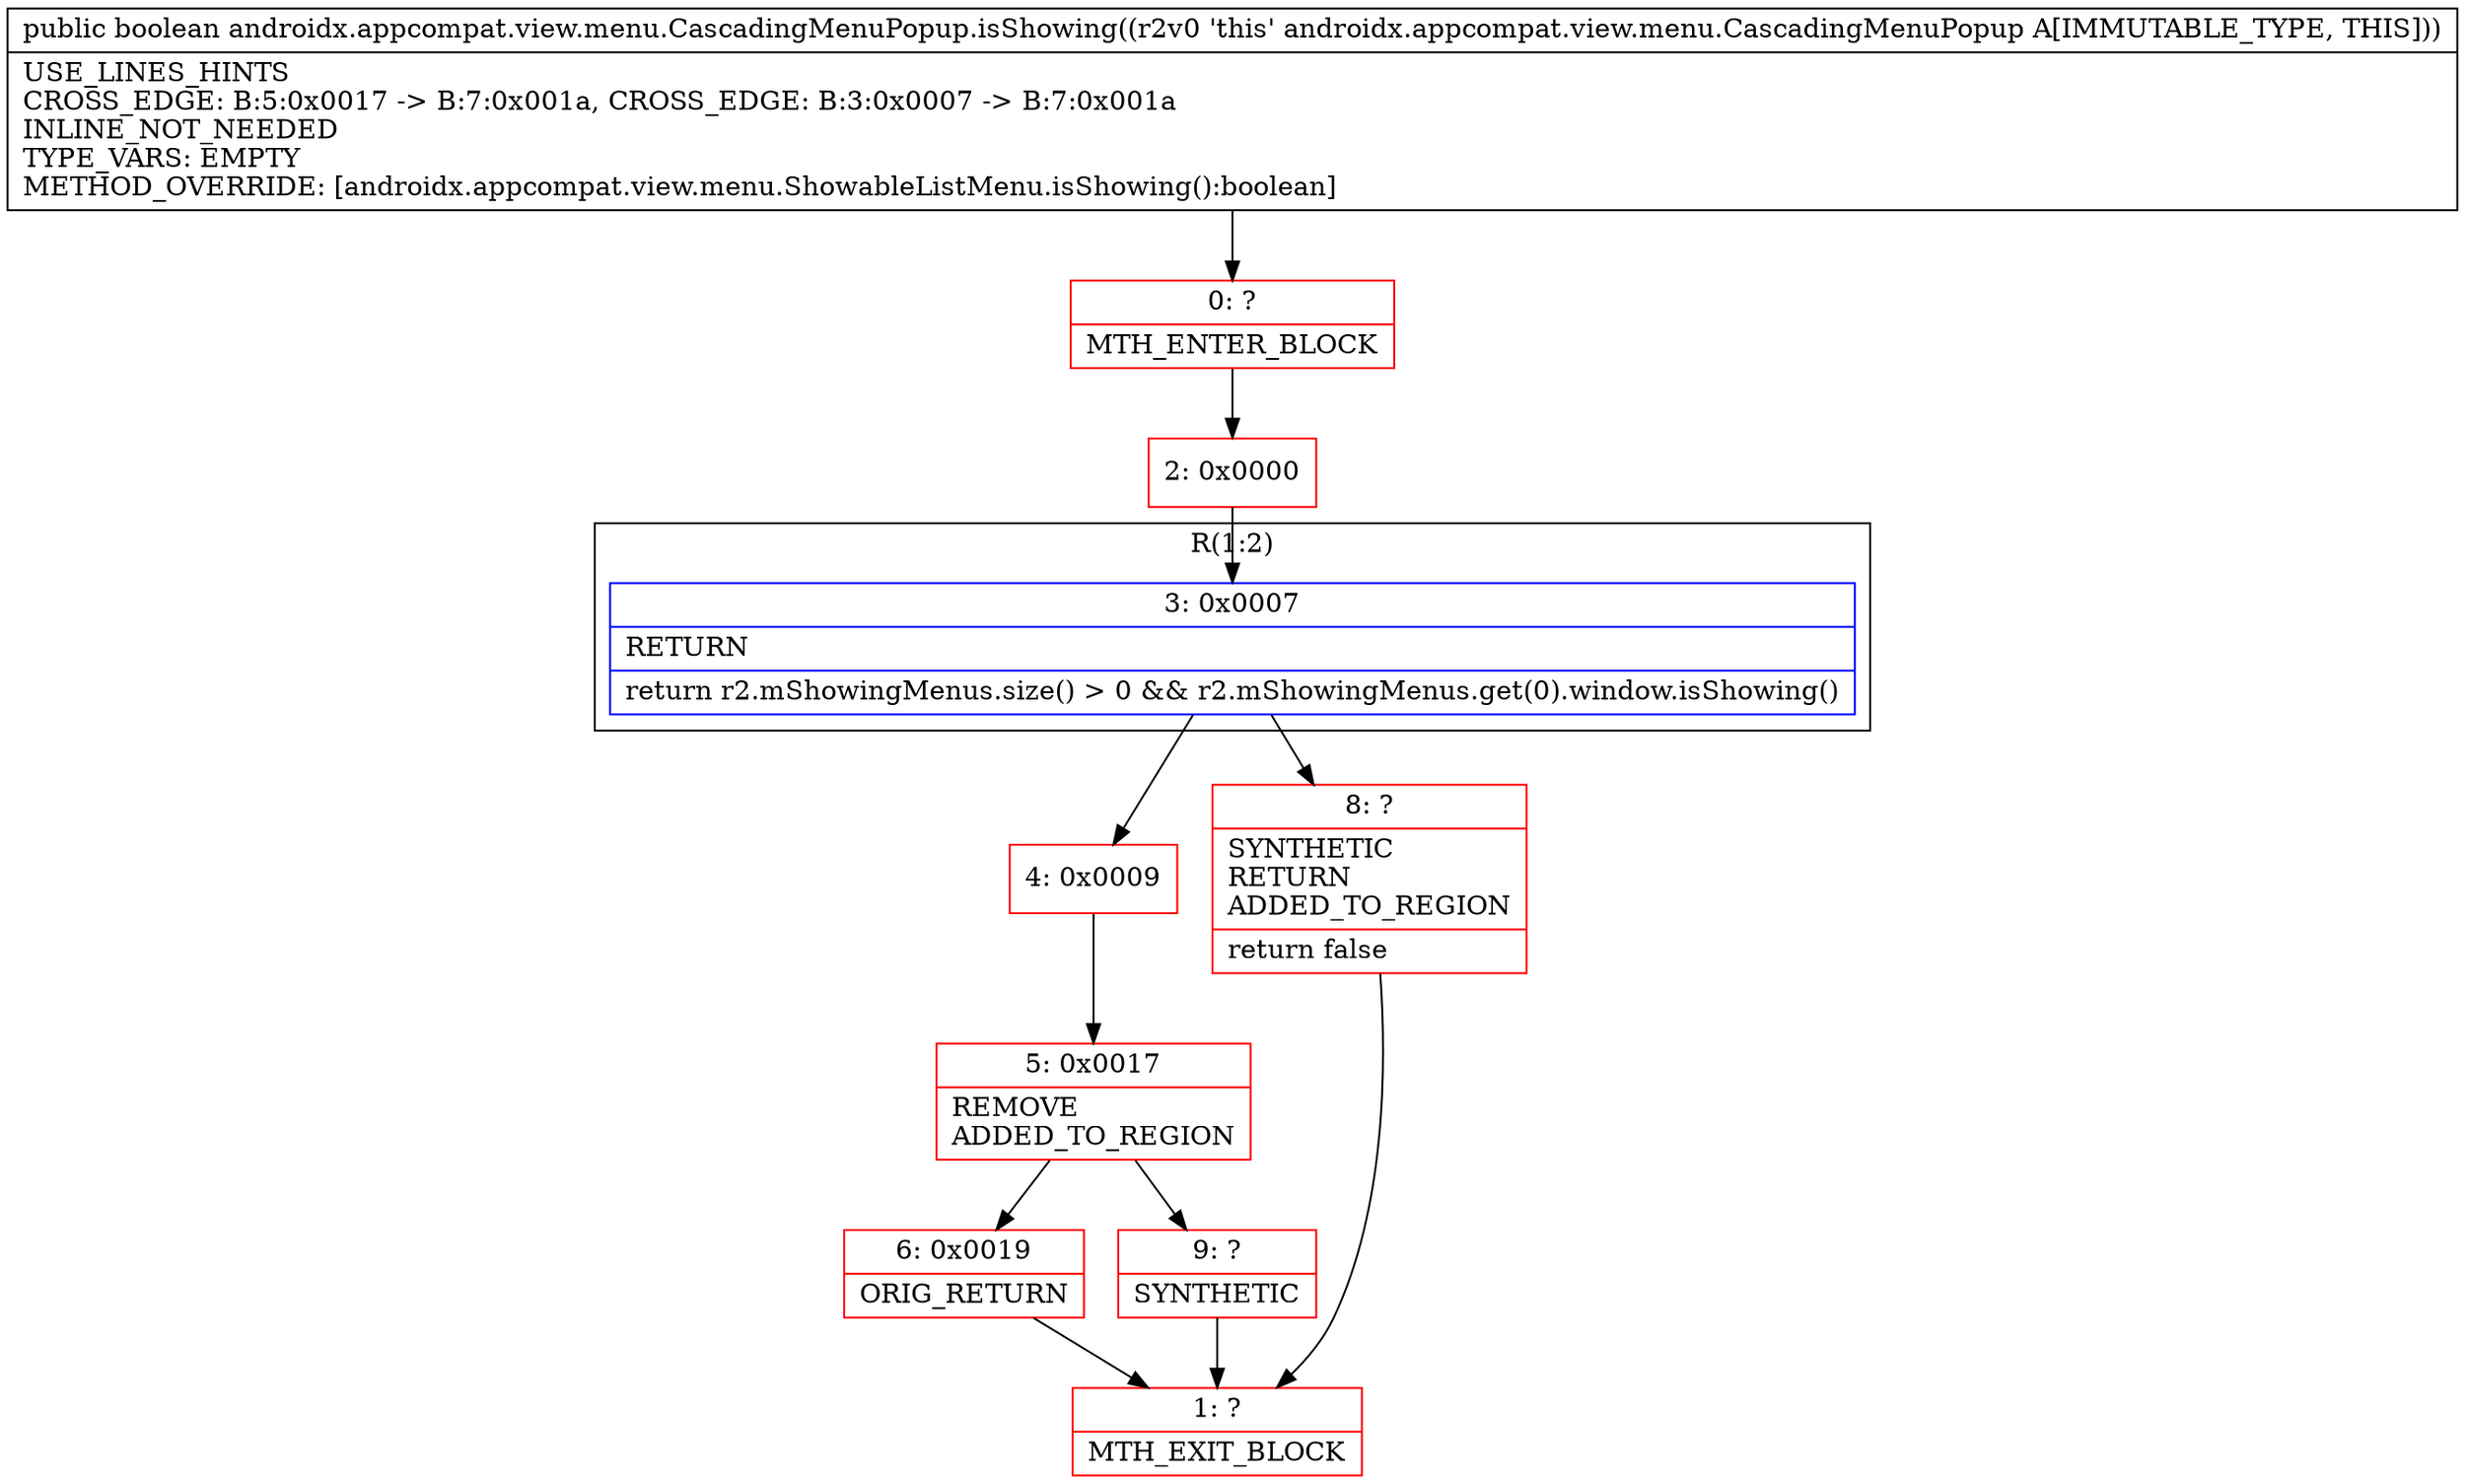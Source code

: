 digraph "CFG forandroidx.appcompat.view.menu.CascadingMenuPopup.isShowing()Z" {
subgraph cluster_Region_685562518 {
label = "R(1:2)";
node [shape=record,color=blue];
Node_3 [shape=record,label="{3\:\ 0x0007|RETURN\l|return r2.mShowingMenus.size() \> 0 && r2.mShowingMenus.get(0).window.isShowing()\l}"];
}
Node_0 [shape=record,color=red,label="{0\:\ ?|MTH_ENTER_BLOCK\l}"];
Node_2 [shape=record,color=red,label="{2\:\ 0x0000}"];
Node_4 [shape=record,color=red,label="{4\:\ 0x0009}"];
Node_5 [shape=record,color=red,label="{5\:\ 0x0017|REMOVE\lADDED_TO_REGION\l}"];
Node_6 [shape=record,color=red,label="{6\:\ 0x0019|ORIG_RETURN\l}"];
Node_1 [shape=record,color=red,label="{1\:\ ?|MTH_EXIT_BLOCK\l}"];
Node_9 [shape=record,color=red,label="{9\:\ ?|SYNTHETIC\l}"];
Node_8 [shape=record,color=red,label="{8\:\ ?|SYNTHETIC\lRETURN\lADDED_TO_REGION\l|return false\l}"];
MethodNode[shape=record,label="{public boolean androidx.appcompat.view.menu.CascadingMenuPopup.isShowing((r2v0 'this' androidx.appcompat.view.menu.CascadingMenuPopup A[IMMUTABLE_TYPE, THIS]))  | USE_LINES_HINTS\lCROSS_EDGE: B:5:0x0017 \-\> B:7:0x001a, CROSS_EDGE: B:3:0x0007 \-\> B:7:0x001a\lINLINE_NOT_NEEDED\lTYPE_VARS: EMPTY\lMETHOD_OVERRIDE: [androidx.appcompat.view.menu.ShowableListMenu.isShowing():boolean]\l}"];
MethodNode -> Node_0;Node_3 -> Node_4;
Node_3 -> Node_8;
Node_0 -> Node_2;
Node_2 -> Node_3;
Node_4 -> Node_5;
Node_5 -> Node_6;
Node_5 -> Node_9;
Node_6 -> Node_1;
Node_9 -> Node_1;
Node_8 -> Node_1;
}

